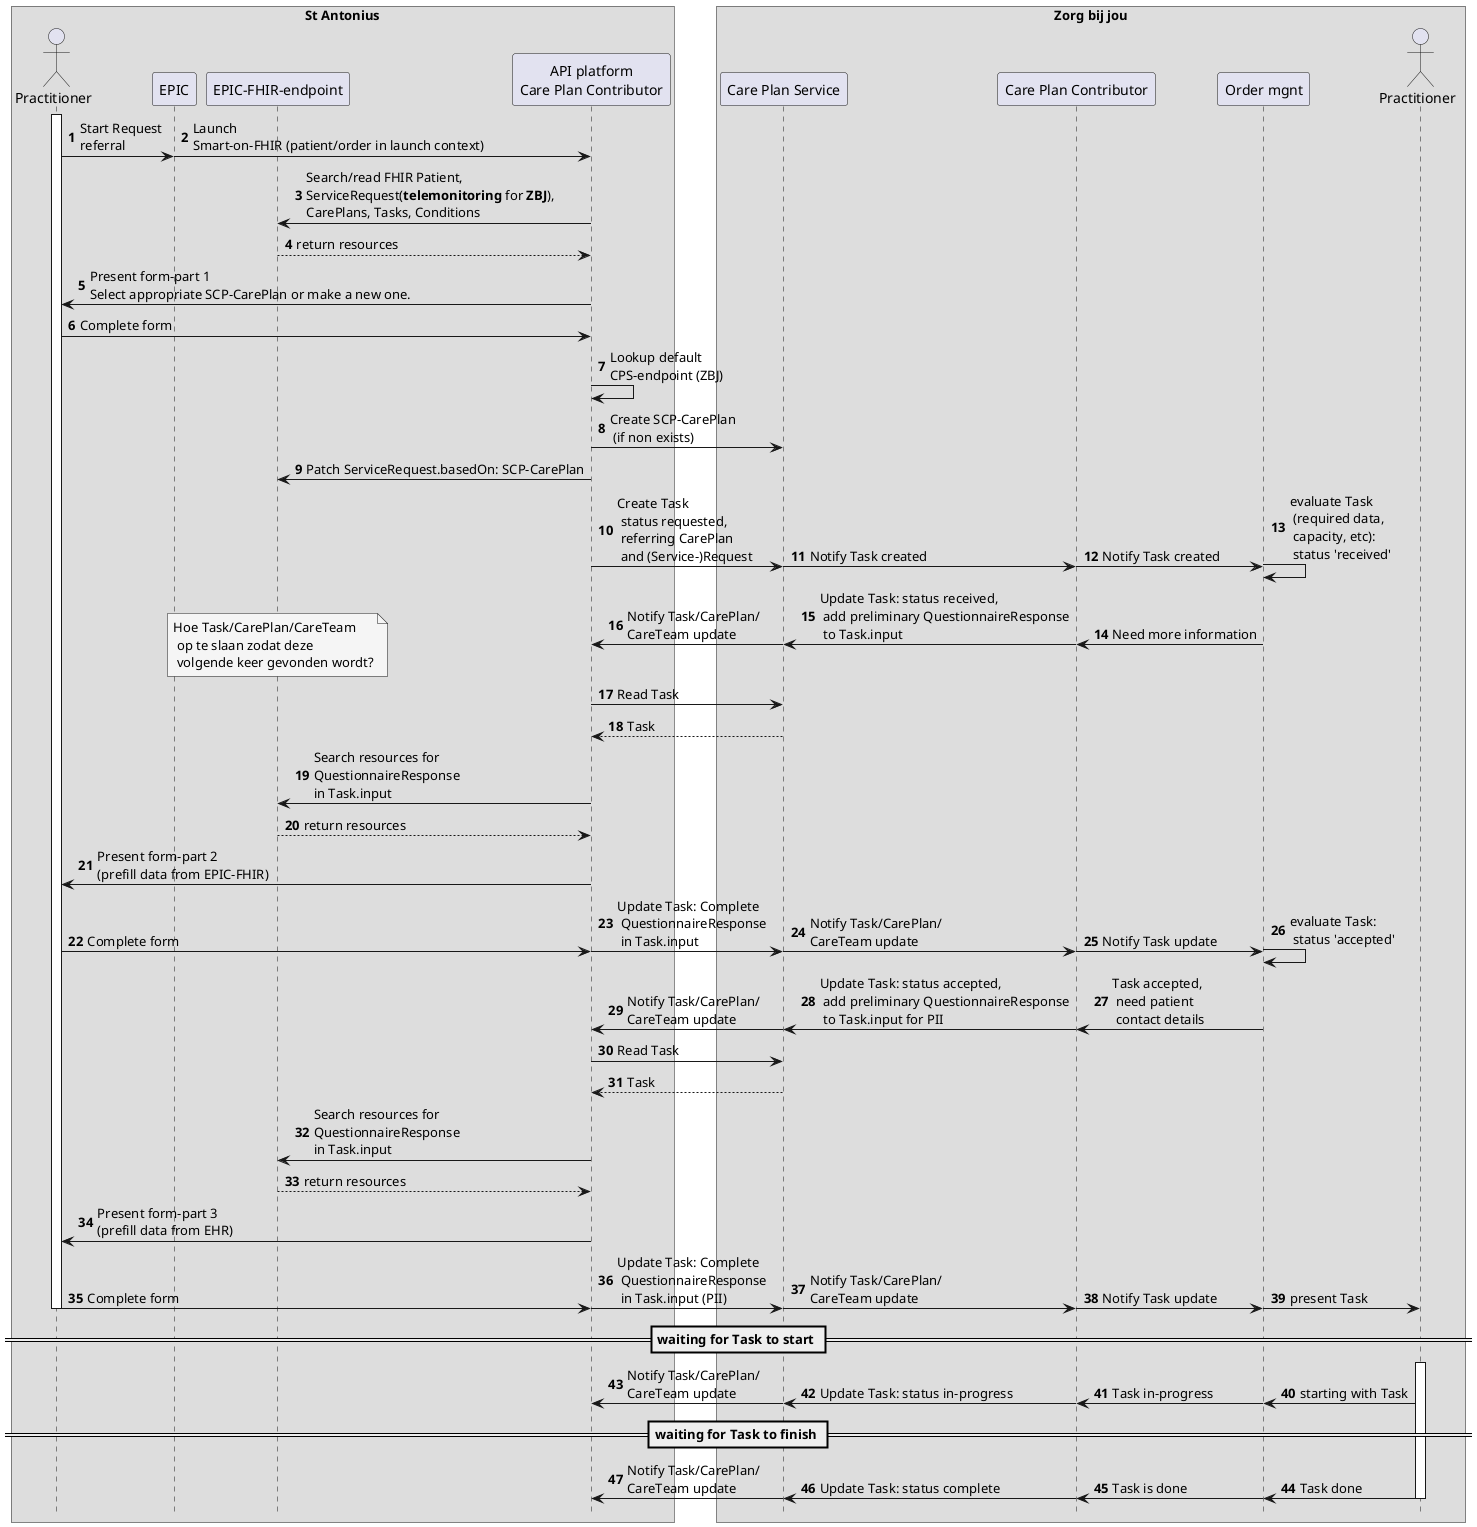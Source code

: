 @startuml task-negotiation-overview-1-2
autonumber
!pragma teoz true

box St Antonius
    actor "Practitioner" as Practitioner1
    participant "EPIC" as EHR1
    participant "EPIC-FHIR-endpoint" as FHIR1
    participant "API platform\nCare Plan Contributor" as CPC1
end box
box Zorg bij jou
    participant "Care Plan Service" as CPS
    participant "Care Plan Contributor" as CPC2
    participant "Order mgnt" as EHR2
    actor "Practitioner" as Practitioner2
end box

hide footbox

activate Practitioner1
Practitioner1 -> EHR1 : Start Request\nreferral
&EHR1 -> CPC1 : Launch\nSmart-on-FHIR (patient/order in launch context)

CPC1 -> FHIR1 : Search/read FHIR Patient,\nServiceRequest(**telemonitoring** for **ZBJ**),\nCarePlans, Tasks, Conditions
FHIR1 --> CPC1 : return resources
CPC1 -> Practitioner1 : <color #black>Present form-part 1\nSelect appropriate SCP-CarePlan or make a new one.

Practitioner1 -> CPC1 : <color #black>Complete form

CPC1 -> CPC1 : Lookup default\nCPS-endpoint (ZBJ)
CPC1 -> CPS : Create SCP-CarePlan\n (if non exists)
CPC1 -> FHIR1 : Patch ServiceRequest.basedOn: SCP-CarePlan

CPC1 -> CPS : Create Task\n status requested,\n referring CarePlan\n and (Service-)Request
& CPS -> CPC2  : Notify Task created
& CPC2 -> EHR2  : Notify Task created
& EHR2 -> EHR2 : <color #black>evaluate Task\n <color #black>(required data,\n <color #black>capacity, etc):\n <color #black>status 'received'


EHR2 -> CPC2 : <color #black>Need more information
& CPC2 -> CPS  : <color #black>Update Task: status received,\n <color #black>add preliminary QuestionnaireResponse\n <color #black>to Task.input
& CPS -> CPC1 : <color #black>Notify Task/CarePlan/\nCareTeam update
& note over FHIR1 #WhiteSmoke
Hoe Task/CarePlan/CareTeam 
 op te slaan zodat deze 
 volgende keer gevonden wordt?
end note
CPC1 -> CPS : Read Task
CPS --> CPC1 : Task
CPC1 -> FHIR1 : Search resources for\nQuestionnaireResponse\nin Task.input
FHIR1 --> CPC1 : return resources

CPC1 -> Practitioner1 : <color #black>Present form-part 2\n<color #black>(prefill data from EPIC-FHIR)

Practitioner1 -> CPC1 : <color #black>Complete form
& CPC1 -> CPS : <color #black>Update Task: Complete\n <color #black>QuestionnaireResponse\n <color #black>in Task.input
& CPS -> CPC2 : <color #black>Notify Task/CarePlan/\nCareTeam update
& CPC2 -> EHR2 : <color #black>Notify Task update
& EHR2 -> EHR2 : evaluate Task:\n status 'accepted'

EHR2 -> CPC2 : Task accepted,\n <color #black>need patient\n <color #black>contact details
& CPC2 -> CPS : Update Task: status accepted,\n <color #black>add preliminary QuestionnaireResponse\n <color #black>to Task.input for PII
& CPS -> CPC1 : Notify Task/CarePlan/\nCareTeam update
CPC1 -> CPS : Read Task
CPS --> CPC1 : Task
CPC1 -> FHIR1 : Search resources for\nQuestionnaireResponse\nin Task.input
FHIR1 --> CPC1 : return resources
CPC1 -> Practitioner1 : <color #black>Present form-part 3\n<color #black>(prefill data from EHR)

Practitioner1 -> CPC1 : <color #black>Complete form
& CPC1 -> CPS : <color #black>Update Task: Complete\n <color #black>QuestionnaireResponse\n <color #black>in Task.input (PII)
& CPS -> CPC2 : <color #black>Notify Task/CarePlan/\nCareTeam update
& CPC2 -> EHR2 : <color #black>Notify Task update
& EHR2 -> Practitioner2 : present Task
deactivate Practitioner1

== waiting for Task to start ==
activate Practitioner2
Practitioner2 -> EHR2 : starting with Task
& EHR2 -> CPC2 : Task in-progress
& CPC2 -> CPS : Update Task: status in-progress
& CPS -> CPC1 : Notify Task/CarePlan/\nCareTeam update

== waiting for Task to finish ==
Practitioner2 -> EHR2 : Task done
& EHR2 -> CPC2 : Task is done
& CPC2 -> CPS : Update Task: status complete
& CPS -> CPC1 : Notify Task/CarePlan/\nCareTeam update
deactivate Practitioner2
@enduml